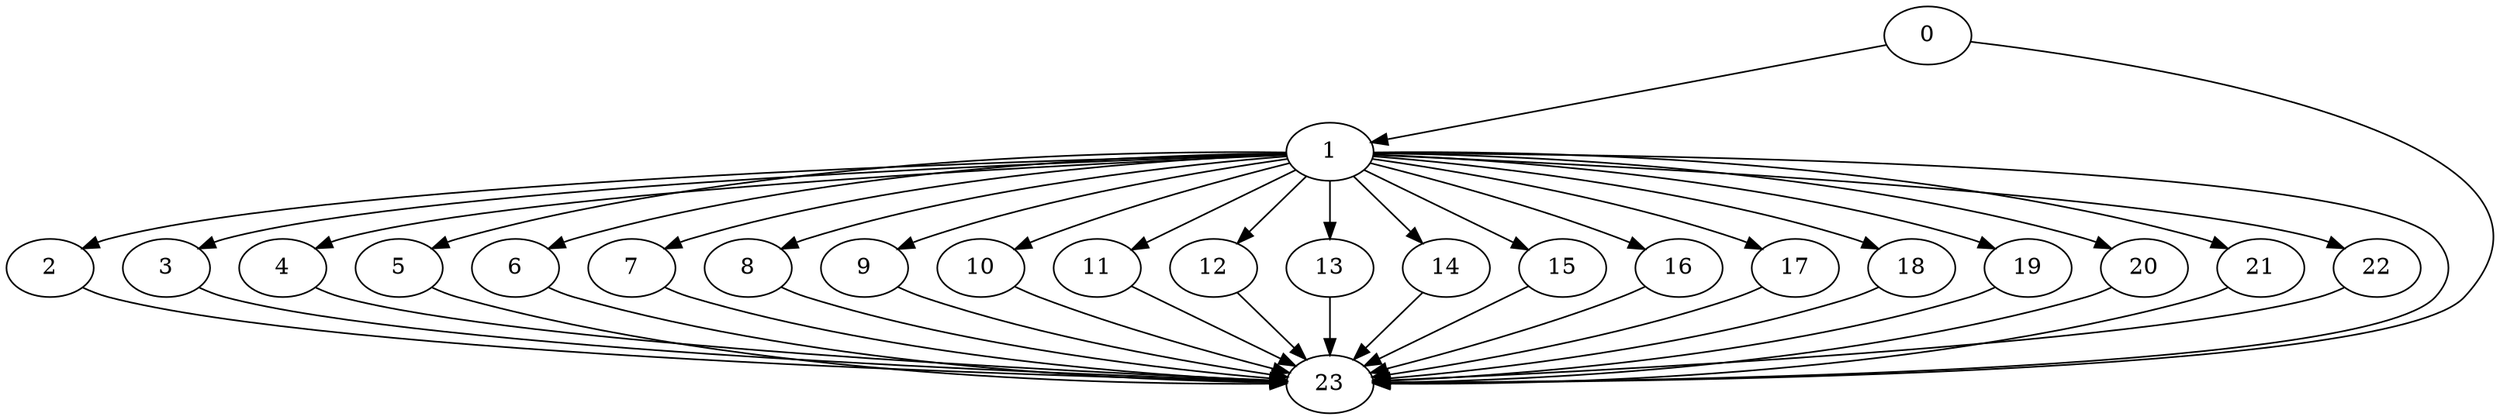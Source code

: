 digraph {
	0
	1
	2
	3
	4
	5
	6
	7
	8
	9
	10
	11
	12
	13
	14
	15
	16
	17
	18
	19
	20
	21
	22
	23
	1 -> 10
	1 -> 14
	1 -> 17
	1 -> 22
	0 -> 1
	1 -> 6
	1 -> 7
	1 -> 11
	1 -> 15
	1 -> 16
	1 -> 18
	1 -> 2
	1 -> 4
	1 -> 9
	1 -> 12
	1 -> 13
	1 -> 19
	1 -> 20
	1 -> 3
	1 -> 5
	1 -> 8
	1 -> 21
	4 -> 23
	6 -> 23
	8 -> 23
	10 -> 23
	19 -> 23
	1 -> 23
	3 -> 23
	5 -> 23
	13 -> 23
	14 -> 23
	21 -> 23
	0 -> 23
	2 -> 23
	7 -> 23
	9 -> 23
	16 -> 23
	11 -> 23
	12 -> 23
	15 -> 23
	17 -> 23
	18 -> 23
	20 -> 23
	22 -> 23
}
